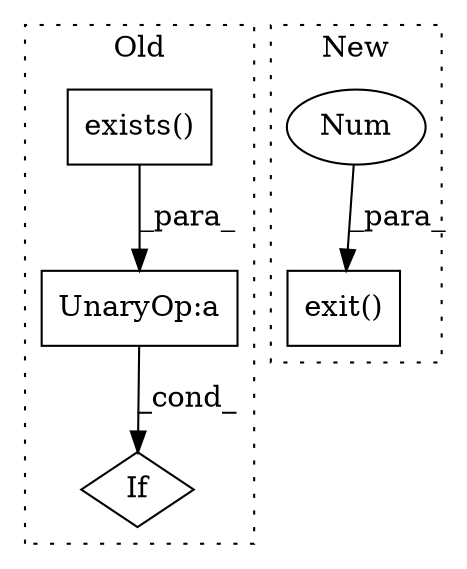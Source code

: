 digraph G {
subgraph cluster0 {
1 [label="exists()" a="75" s="4007,4031" l="15,1" shape="box"];
3 [label="If" a="96" s="4000" l="3" shape="diamond"];
5 [label="UnaryOp:a" a="61" s="4003" l="29" shape="box"];
label = "Old";
style="dotted";
}
subgraph cluster1 {
2 [label="exit()" a="75" s="4072,4082" l="9,1" shape="box"];
4 [label="Num" a="76" s="4081" l="1" shape="ellipse"];
label = "New";
style="dotted";
}
1 -> 5 [label="_para_"];
4 -> 2 [label="_para_"];
5 -> 3 [label="_cond_"];
}